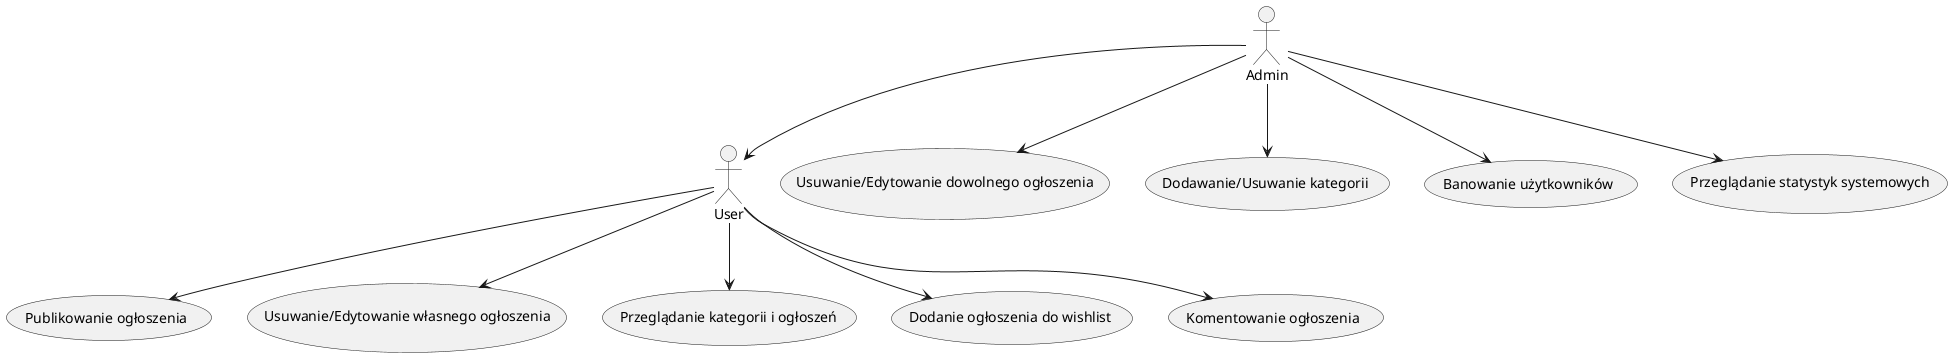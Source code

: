 @startuml
actor User
actor Admin

usecase "Publikowanie ogłoszenia" as UC1
usecase "Usuwanie/Edytowanie własnego ogłoszenia" as UC2
usecase "Przeglądanie kategorii i ogłoszeń" as UC3
usecase "Dodanie ogłoszenia do wishlist" as UC4
usecase "Komentowanie ogłoszenia" as UC5

usecase "Usuwanie/Edytowanie dowolnego ogłoszenia" as UC6
usecase "Dodawanie/Usuwanie kategorii" as UC7
usecase "Banowanie użytkowników" as UC8
usecase "Przeglądanie statystyk systemowych" as UC9

User --> UC1
User --> UC2
User --> UC3
User --> UC4
User --> UC5

Admin --> User

Admin --> UC6
Admin --> UC7
Admin --> UC8
Admin --> UC9


@enduml

